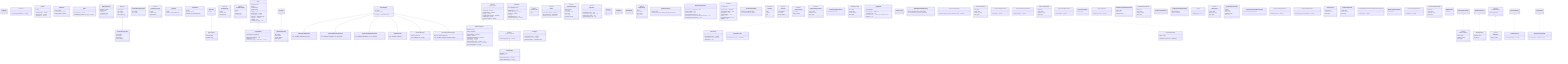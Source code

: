 classDiagram
  class AppModule {
  }
  class TestServer {
    +new(testingModuleBuilder): Promise<TestServer>
  }
  class ApiClient {
    url: string
    +createUser(dto): Promise<IdResponse>
    +deleteUser(id): Promise<void>
    +findAllUsers(): Promise<UserPaginatedResponseDto>
  }
  class TestContext {
    context: Context
    latestResponse: unknown
    latestRequestDto: unknown
  }
  class Guard {
    +isEmpty(value): boolean
    +lengthIsBetween(value, min, max): boolean
  }
  class ApiErrorResponse {
    statusCode: number
    message: string
    error: string
    correlationId: string
    subErrors: string[]
  }
  class IdResponse {
    id: string
  }
  class PaginatedQueryRequestDto {
    limit: number
    page: number
  }
  class PaginatedResponseDto {
    count: number
    limit: number
    page: number
    data: readonly T[]
  }
  class ResponseBase {
    createdAt: string
    updatedAt: string
  }
  class BaseResponseProps {
  <<interface>>
    id: string
    createdAt: Date
    updatedAt: Date
  }
  class SqlRepositoryBase {
    tableName: string
    schema: ZodObject<any>
    +findOneById(id): Promise<Option<Aggregate>>
    +findAll(): Promise<Aggregate[]>
    +findAllPaginated(params): Promise<Paginated<Aggregate>>
    +delete(entity): Promise<boolean>
    +insert(entity): Promise<void>
    +writeQuery(sql, entity): Promise<QueryResult<T extends MixedRow ? T extends ZodTypeAny ? TypeOf<any> : T : T>>
    +generateInsertQuery(models): SqlSqlToken<QueryResultRow>
    +transaction(handler): Promise<T>
  }
  class AggregateRoot {
    _domainEvents: DomainEvent
    +addEvent(domainEvent): void
    +clearEvents(): void
    +publishEvents(logger, eventEmitter): Promise<void>
  }
  class Command {
    id: string
    metadata: CommandMetadata
  }
  class DomainEvent {
    id: string
    aggregateId: string
    metadata: DomainEventMetadata
  }
  class Entity {
    props: EntityProps
    _id: string
    _createdAt: Date
    _updatedAt: Date
    +setId(id): void
    +isEntity(entity): boolean
    +equals(object): boolean
    +getProps(): BaseEntityProps
    +toObject(): unknown
    +validate(): void
    +validateProps(props): void
  }
  class BaseEntityProps {
  <<interface>>
    id: string
    createdAt: Date
    updatedAt: Date
  }
  class CreateEntityProps {
  <<interface>>
    id: string
    props: T
    createdAt: Date
    updatedAt: Date
  }
  class Mapper {
  <<interface>>
    +toPersistence(entity): DbRecord
    +toDomain(record): DomainEntity
    +toResponse(entity): Response
  }
  class QueryBase {
  }
  class PaginatedQueryBase {
    limit: number
    offset: number
    orderBy: OrderBy
    page: number
  }
  class Paginated {
    count: number
    limit: number
    page: number
    data: readonly T[]
  }
  class RepositoryPort {
  <<interface>>
    +insert(entity): Promise<void>
    +findOneById(id): Promise<Option<Entity>>
    +findAll(): Promise<Entity[]>
    +findAllPaginated(params): Paginated
    +delete(entity): Promise<boolean>
    +transaction(handler): Promise<T>
  }
  class ValueObject {
    props: ValueObjectProps<T>
    +validate(props): void
    +isValueObject(obj): boolean
    +equals(vo): boolean
    +unpack(): T
    +checkIfEmpty(props): void
    +isDomainPrimitive(obj): boolean
  }
  class DomainPrimitive {
  <<interface>>
    value: T
  }
  class ExceptionBase {
    code: string
    correlationId: string
    +toJSON(): SerializedException
  }
  class SerializedException {
  <<interface>>
    message: string
    code: string
    correlationId: string
    stack: string
    cause: string
    metadata: unknown
  }
  class ArgumentInvalidException {
    code: "GENERIC.ARGUMENT_INVALID"
  }
  class ArgumentNotProvidedException {
    code: "GENERIC.ARGUMENT_NOT_PROVIDED"
  }
  class ArgumentOutOfRangeException {
    code: "GENERIC.ARGUMENT_OUT_OF_RANGE"
  }
  class ConflictException {
    code: "GENERIC.CONFLICT"
  }
  class NotFoundException {
    message: "Not found"
    code: "GENERIC.NOT_FOUND"
  }
  class InternalServerErrorException {
    message: "Internal server error"
    code: "GENERIC.INTERNAL_SERVER_ERROR"
  }
  class LoggerPort {
  <<interface>>
    +log(message, meta): void
    +error(message, trace, meta): void
    +warn(message, meta): void
    +debug(message, meta): void
  }
  class ObjectLiteral {
  <<interface>>
  }
  class UserMapper {
    +toPersistence(entity): z.TypeOf<any>
    +toDomain(record): UserEntity
    +toResponse(entity): UserResponseDto
  }
  class UserModule {
  }
  class WalletMapper {
    +toPersistence(entity): z.TypeOf<any>
    +toDomain(record): WalletEntity
    +toResponse(): any
  }
  class WalletModule {
  }
  class IPaginatedType {
  <<interface>>
    data: T[]
    count: number
    limit: number
    page: number
  }
  class AppRequestContext {
    requestId: string
    transactionConnection: DatabaseTransactionConnection
  }
  class RequestContextService {
    +getContext(): AppRequestContext
    +setRequestId(id): void
    +getRequestId(): string
    +getTransactionConnection(): any
    +setTransactionConnection(transactionConnection): void
    +cleanTransactionConnection(): void
  }
  class ContextInterceptor {
    +intercept(context, next): Observable<any>
  }
  class ExceptionInterceptor {
    logger: Logger
    +intercept(_context, next): Observable<ExceptionBase>
  }
  class FindUsersParams {
  <<interface>>
    country: string
    postalCode: string
    street: string
  }
  class UserRepositoryPort {
  <<interface>>
    +findOneByEmail(email): Promise<UserEntity>
  }
  class UserRepository {
    tableName: string
    schema: any
    +updateAddress(user): Promise<void>
    +findOneByEmail(email): Promise<UserEntity>
  }
  class UserEntity {
    _id: AggregateID
    +create(create): UserEntity
    +changeRole(newRole): void
    +makeAdmin(): void
    +makeModerator(): void
    +delete(): void
    +updateAddress(props): void
    +validate(): void
  }
  class UserAlreadyExistsError {
    message: "User already exists"
    code: "USER.ALREADY_EXISTS"
  }
  class UserRoles {
  <<enumeration>>
    admin
    moderator
    guest
  }
  class UserProps {
  <<interface>>
    role: UserRoles
    email: string
    address: Address
  }
  class CreateUserProps {
  <<interface>>
    email: string
    address: Address
  }
  class UpdateUserAddressProps {
  <<interface>>
    country: string
    postalCode: string
    street: string
  }
  class UserPaginatedResponseDto {
    data: UserResponseDto
  }
  class UserResponseDto {
    email: string
    country: string
    postalCode: string
    street: string
  }
  class WalletRepository {
    tableName: string
    schema: any
  }
  class WalletEntity {
    _id: AggregateID
    +create(create): WalletEntity
    +deposit(amount): void
    +withdraw(amount): WalletNotEnoughBalanceError
    +validate(): void
  }
  class CreateWalletProps {
  <<interface>>
    userId: AggregateID
  }
  class WalletProps {
  <<interface>>
    balance: number
  }
  class WalletNotEnoughBalanceError {
    message: "Wallet has not enough balance"
    code: "WALLET.NOT_ENOUGH_BALANCE"
  }
  class CreateUserCliController {
    +createUser(email, country, postalCode, street): Promise<void>
  }
  class CreateUserCommand {
    email: string
    country: string
    postalCode: string
    street: string
  }
  class CreateUserHttpController {
    +create(body): Promise<IdResponse>
  }
  class CreateUserMessageController {
    +create(message): Promise<IdResponse>
  }
  class CreateUserRequestDto {
    email: string
    country: string
    postalCode: string
    street: string
  }
  class CreateUserService {
    +execute(command): Promise<Result<AggregateID, UserAlreadyExistsError>>
  }
  class DeleteUserHttpController {
    +deleteUser(id): Promise<void>
  }
  class DeleteUserCommand {
    userId: string
  }
  class DeleteUserService {
    +execute(command): Promise<Result<boolean, NotFoundException>>
  }
  class UserAddressUpdatedDomainEvent {
    country: string
    street: string
    postalCode: string
  }
  class UserCreatedDomainEvent {
    email: string
    country: string
    postalCode: string
    street: string
  }
  class UserDeletedDomainEvent {
  }
  class UserRoleChangedDomainEvent {
    oldRole: UserRoles
    newRole: UserRoles
  }
  class Address {
    +validate(props): void
  }
  class AddressProps {
  <<interface>>
    country: string
    postalCode: string
    street: string
  }
  class UserGraphqlResponseDto {
    id: string
    email: string
    country: string
    postalCode: string
    street: string
  }
  class UserPaginatedGraphqlResponseDto {
    data: UserGraphqlResponseDto
  }
  class FindUsersGraphqlResolver {
    +findUsers(options): Promise<UserPaginatedGraphqlResponseDto>
  }
  class FindUsersHttpController {
    +findUsers(request, queryParams): Promise<UserPaginatedResponseDto>
  }
  class FindUsersQuery {
    country: string
    postalCode: string
    street: string
  }
  class FindUsersQueryHandler {
    +execute(query): Promise<Result<Paginated<z.TypeOf<any>>, Error>>
  }
  class FindUsersRequestDto {
    country: string
    postalCode: string
    street: string
  }
  class CreateWalletWhenUserIsCreatedDomainEventHandler {
    +handle(event): Promise<any>
  }
  class WalletCreatedDomainEvent {
    userId: string
  }
  class CreateUserGraphqlResolver {
    +create(input): Promise<IdGqlResponse>
  }
  class CreateUserGqlRequestDto {
    email: string
    country: string
    postalCode: string
    street: string
  }
  class IdGqlResponse {
    id: string
  }
  Paginated <|-- PaginatedResponseDto
  IdResponse <|-- ResponseBase
  RepositoryPort <|.. SqlRepositoryBase
  Entity <|-- AggregateRoot
  QueryBase <|-- PaginatedQueryBase
  ExceptionBase <|-- ArgumentInvalidException
  ExceptionBase <|-- ArgumentNotProvidedException
  ExceptionBase <|-- ArgumentOutOfRangeException
  ExceptionBase <|-- ConflictException
  ExceptionBase <|-- NotFoundException
  ExceptionBase <|-- InternalServerErrorException
  Mapper <|.. UserMapper
  Mapper <|.. WalletMapper
  NestInterceptor <|.. ContextInterceptor
  NestInterceptor <|.. ExceptionInterceptor
  UserRepositoryPort <|.. UserRepository
  WalletRepositoryPort <|.. WalletRepository
  ICommandHandler <|.. CreateUserService
  IQueryHandler <|.. FindUsersQueryHandler
  PaginatedQueryParams <|.. FindUsersParams
  RepositoryPort <|.. UserRepositoryPort
  CreateWalletProps <|.. WalletProps